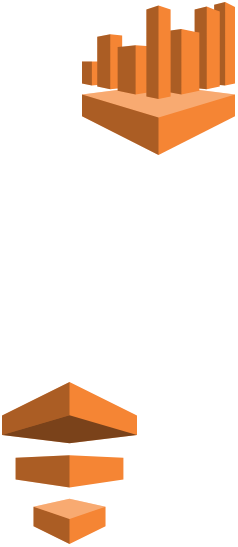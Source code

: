 <mxfile version="22.0.0" type="github">
  <diagram name="Página-1" id="XQ_cwpmQrowyRu336tRf">
    <mxGraphModel dx="1434" dy="750" grid="1" gridSize="10" guides="1" tooltips="1" connect="1" arrows="1" fold="1" page="1" pageScale="1" pageWidth="827" pageHeight="1169" math="0" shadow="0">
      <root>
        <mxCell id="0" />
        <mxCell id="1" parent="0" />
        <mxCell id="-pL6-v5uXpVkMgNGLprp-1" value="" style="outlineConnect=0;dashed=0;verticalLabelPosition=bottom;verticalAlign=top;align=center;html=1;shape=mxgraph.aws3.athena;fillColor=#F58534;gradientColor=none;" vertex="1" parent="1">
          <mxGeometry x="270" y="190" width="76.5" height="76.5" as="geometry" />
        </mxCell>
        <mxCell id="-pL6-v5uXpVkMgNGLprp-2" value="" style="outlineConnect=0;dashed=0;verticalLabelPosition=bottom;verticalAlign=top;align=center;html=1;shape=mxgraph.aws3.data_pipeline;fillColor=#F58534;gradientColor=none;" vertex="1" parent="1">
          <mxGeometry x="230" y="380" width="67.5" height="81" as="geometry" />
        </mxCell>
      </root>
    </mxGraphModel>
  </diagram>
</mxfile>
